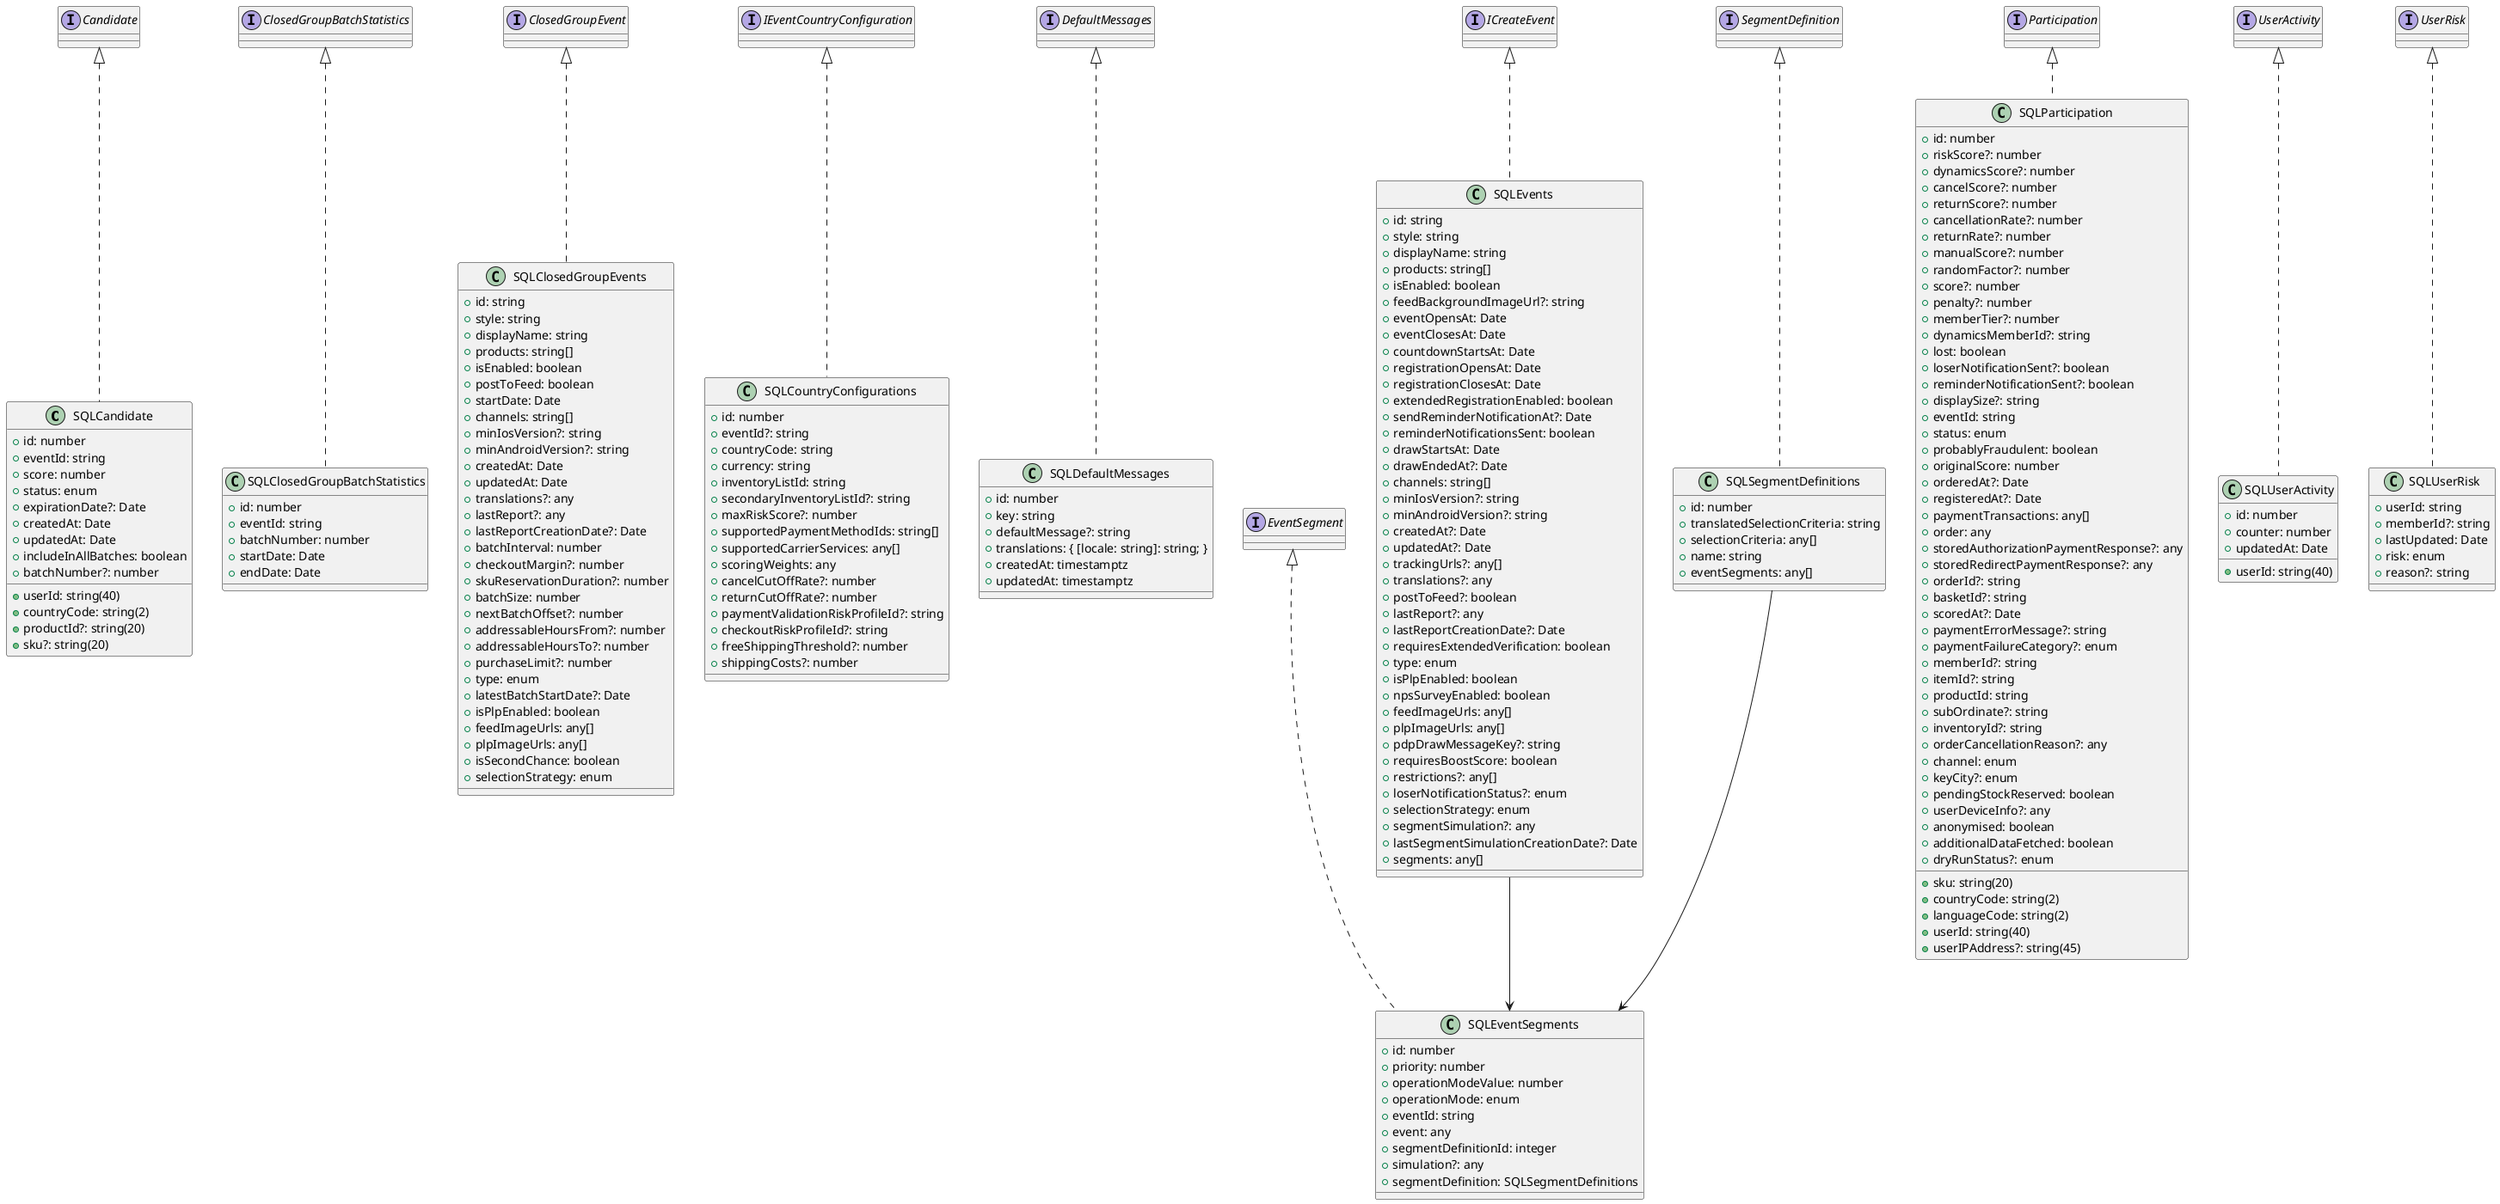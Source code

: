 @startuml
class SQLCandidate implements Candidate {
    +id: number
    +userId: string(40)
    +eventId: string
    +score: number
    +countryCode: string(2)
    +productId?: string(20)
    +sku?: string(20)
    +status: enum
    +expirationDate?: Date
    +createdAt: Date
    +updatedAt: Date
    +includeInAllBatches: boolean
    +batchNumber?: number
}
class SQLClosedGroupBatchStatistics implements ClosedGroupBatchStatistics {
    +id: number
    +eventId: string
    +batchNumber: number
    +startDate: Date
    +endDate: Date
}
class SQLClosedGroupEvents implements ClosedGroupEvent {
    +id: string
    +style: string
    +displayName: string
    +products: string[]
    +isEnabled: boolean
    +postToFeed: boolean
    +startDate: Date
    +channels: string[]
    +minIosVersion?: string
    +minAndroidVersion?: string
    +createdAt: Date
    +updatedAt: Date
    +translations?: any
    +lastReport?: any
    +lastReportCreationDate?: Date
    +batchInterval: number
    +checkoutMargin?: number
    +skuReservationDuration?: number
    +batchSize: number
    +nextBatchOffset?: number
    +addressableHoursFrom?: number
    +addressableHoursTo?: number
    +purchaseLimit?: number
    +type: enum
    +latestBatchStartDate?: Date
    +isPlpEnabled: boolean
    +feedImageUrls: any[]
    +plpImageUrls: any[]
    +isSecondChance: boolean
    +selectionStrategy: enum
}
class SQLCountryConfigurations implements IEventCountryConfiguration {
    +id: number
    +eventId?: string
    +countryCode: string
    +currency: string
    +inventoryListId: string
    +secondaryInventoryListId?: string
    +maxRiskScore?: number
    +supportedPaymentMethodIds: string[]
    +supportedCarrierServices: any[]
    +scoringWeights: any
    +cancelCutOffRate?: number
    +returnCutOffRate?: number
    +paymentValidationRiskProfileId?: string
    +checkoutRiskProfileId?: string
    +freeShippingThreshold?: number
    +shippingCosts?: number
}
class SQLDefaultMessages implements DefaultMessages {
    +id: number
    +key: string
    +defaultMessage?: string
    +translations: { [locale: string]: string; }
    +createdAt: timestamptz
    +updatedAt: timestamptz
}
class SQLSegmentDefinitions implements SegmentDefinition {
    +id: number
    +translatedSelectionCriteria: string
    +selectionCriteria: any[]
    +name: string
    +eventSegments: any[]
}
SQLSegmentDefinitions --> SQLEventSegments
class SQLEventSegments implements EventSegment {
    +id: number
    +priority: number
    +operationModeValue: number
    +operationMode: enum
    +eventId: string
    +event: any
    +segmentDefinitionId: integer
    +simulation?: any
    +segmentDefinition: SQLSegmentDefinitions
}
class SQLEvents implements ICreateEvent {
    +id: string
    +style: string
    +displayName: string
    +products: string[]
    +isEnabled: boolean
    +feedBackgroundImageUrl?: string
    +eventOpensAt: Date
    +eventClosesAt: Date
    +countdownStartsAt: Date
    +registrationOpensAt: Date
    +registrationClosesAt: Date
    +extendedRegistrationEnabled: boolean
    +sendReminderNotificationAt?: Date
    +reminderNotificationsSent: boolean
    +drawStartsAt: Date
    +drawEndedAt?: Date
    +channels: string[]
    +minIosVersion?: string
    +minAndroidVersion?: string
    +createdAt?: Date
    +updatedAt?: Date
    +trackingUrls?: any[]
    +translations?: any
    +postToFeed?: boolean
    +lastReport?: any
    +lastReportCreationDate?: Date
    +requiresExtendedVerification: boolean
    +type: enum
    +isPlpEnabled: boolean
    +npsSurveyEnabled: boolean
    +feedImageUrls: any[]
    +plpImageUrls: any[]
    +pdpDrawMessageKey?: string
    +requiresBoostScore: boolean
    +restrictions?: any[]
    +loserNotificationStatus?: enum
    +selectionStrategy: enum
    +segmentSimulation?: any
    +lastSegmentSimulationCreationDate?: Date
    +segments: any[]
}
SQLEvents --> SQLEventSegments
class SQLParticipation implements Participation {
    +id: number
    +riskScore?: number
    +dynamicsScore?: number
    +cancelScore?: number
    +returnScore?: number
    +cancellationRate?: number
    +returnRate?: number
    +manualScore?: number
    +randomFactor?: number
    +score?: number
    +penalty?: number
    +memberTier?: number
    +dynamicsMemberId?: string
    +lost: boolean
    +loserNotificationSent?: boolean
    +reminderNotificationSent?: boolean
    +displaySize?: string
    +eventId: string
    +sku: string(20)
    +countryCode: string(2)
    +languageCode: string(2)
    +userId: string(40)
    +status: enum
    +probablyFraudulent: boolean
    +originalScore: number
    +orderedAt?: Date
    +registeredAt?: Date
    +paymentTransactions: any[]
    +order: any
    +storedAuthorizationPaymentResponse?: any
    +storedRedirectPaymentResponse?: any
    +orderId?: string
    +basketId?: string
    +scoredAt?: Date
    +paymentErrorMessage?: string
    +paymentFailureCategory?: enum
    +memberId?: string
    +itemId?: string
    +productId: string
    +subOrdinate?: string
    +inventoryId?: string
    +orderCancellationReason?: any
    +channel: enum
    +keyCity?: enum
    +pendingStockReserved: boolean
    +userIPAddress?: string(45)
    +userDeviceInfo?: any
    +anonymised: boolean
    +additionalDataFetched: boolean
    +dryRunStatus?: enum
}
class SQLUserActivity implements UserActivity {
    +id: number
    +userId: string(40)
    +counter: number
    +updatedAt: Date
}
class SQLUserRisk implements UserRisk {
    +userId: string
    +memberId?: string
    +lastUpdated: Date
    +risk: enum
    +reason?: string
}
@enduml